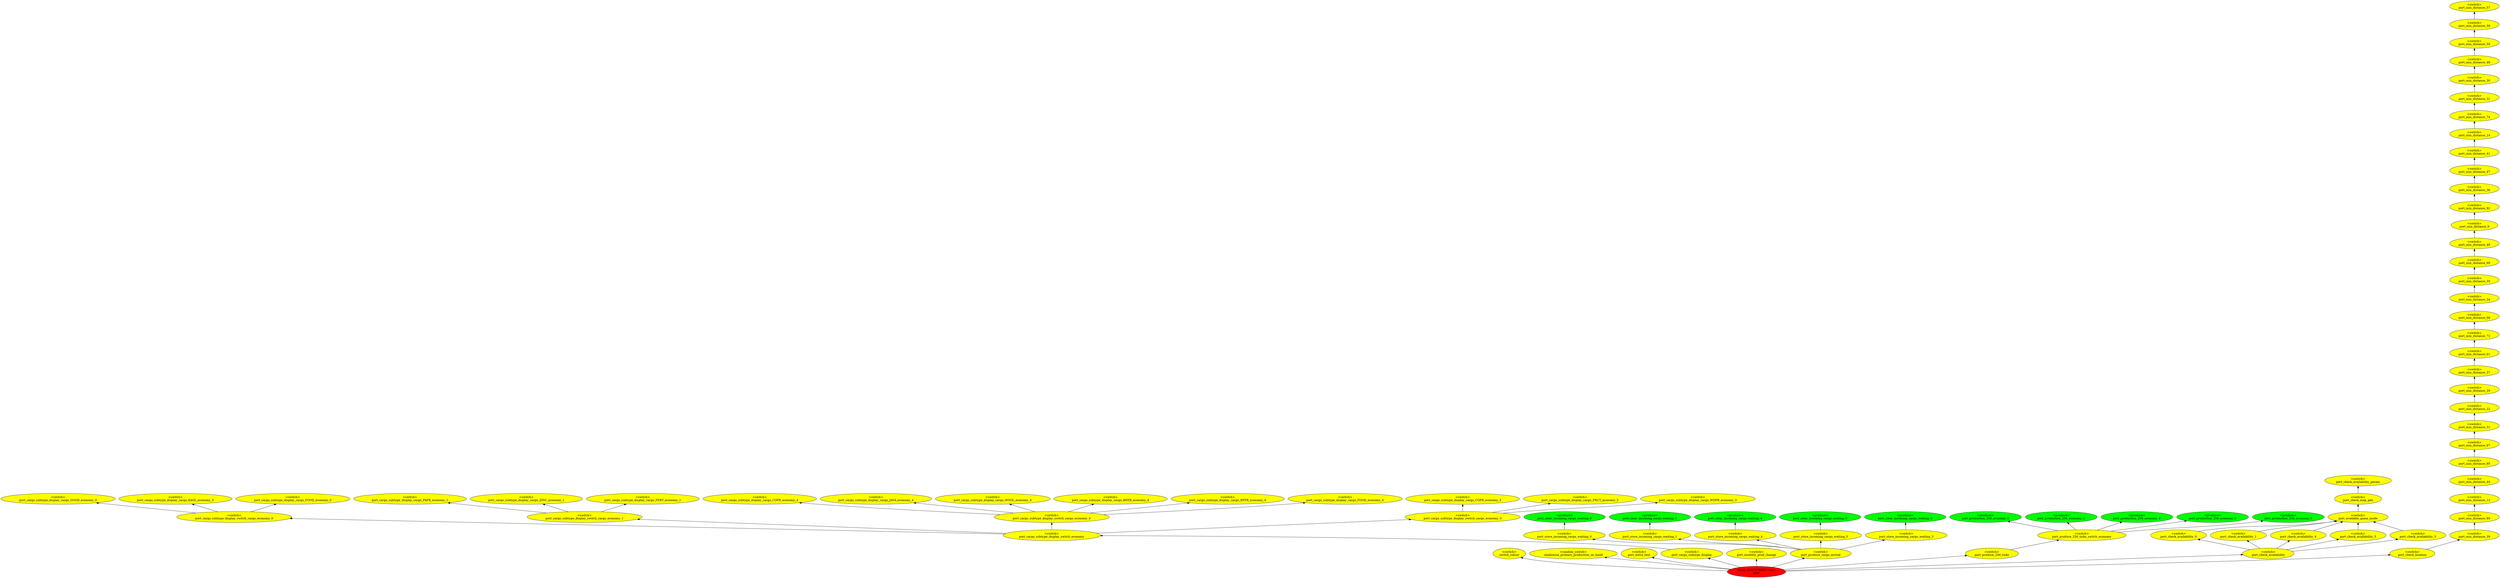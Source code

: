 digraph {
rankdir="BT"
switch_colour [fillcolor=yellow style="filled" label="<switch>\nswitch_colour"]
randomise_primary_production_on_build [fillcolor=yellow style="filled" label="<random_switch>\nrandomise_primary_production_on_build"]
port_extra_text [fillcolor=yellow style="filled" label="<switch>\nport_extra_text"]
port_cargo_subtype_display_cargo_GOOD_economy_0 [fillcolor=yellow style="filled" label="<switch>\nport_cargo_subtype_display_cargo_GOOD_economy_0"]
port_cargo_subtype_display_cargo_KAOL_economy_0 [fillcolor=yellow style="filled" label="<switch>\nport_cargo_subtype_display_cargo_KAOL_economy_0"]
port_cargo_subtype_display_cargo_FOOD_economy_0 [fillcolor=yellow style="filled" label="<switch>\nport_cargo_subtype_display_cargo_FOOD_economy_0"]
port_cargo_subtype_display_switch_cargo_economy_0 [fillcolor=yellow style="filled" label="<switch>\nport_cargo_subtype_display_switch_cargo_economy_0"]
port_cargo_subtype_display_cargo_PAPR_economy_1 [fillcolor=yellow style="filled" label="<switch>\nport_cargo_subtype_display_cargo_PAPR_economy_1"]
port_cargo_subtype_display_cargo_ZINC_economy_1 [fillcolor=yellow style="filled" label="<switch>\nport_cargo_subtype_display_cargo_ZINC_economy_1"]
port_cargo_subtype_display_cargo_FERT_economy_1 [fillcolor=yellow style="filled" label="<switch>\nport_cargo_subtype_display_cargo_FERT_economy_1"]
port_cargo_subtype_display_switch_cargo_economy_1 [fillcolor=yellow style="filled" label="<switch>\nport_cargo_subtype_display_switch_cargo_economy_1"]
port_cargo_subtype_display_cargo_COPR_economy_4 [fillcolor=yellow style="filled" label="<switch>\nport_cargo_subtype_display_cargo_COPR_economy_4"]
port_cargo_subtype_display_cargo_JAVA_economy_4 [fillcolor=yellow style="filled" label="<switch>\nport_cargo_subtype_display_cargo_JAVA_economy_4"]
port_cargo_subtype_display_cargo_WOOL_economy_4 [fillcolor=yellow style="filled" label="<switch>\nport_cargo_subtype_display_cargo_WOOL_economy_4"]
port_cargo_subtype_display_cargo_BEER_economy_4 [fillcolor=yellow style="filled" label="<switch>\nport_cargo_subtype_display_cargo_BEER_economy_4"]
port_cargo_subtype_display_cargo_RFPR_economy_4 [fillcolor=yellow style="filled" label="<switch>\nport_cargo_subtype_display_cargo_RFPR_economy_4"]
port_cargo_subtype_display_cargo_FOOD_economy_4 [fillcolor=yellow style="filled" label="<switch>\nport_cargo_subtype_display_cargo_FOOD_economy_4"]
port_cargo_subtype_display_switch_cargo_economy_4 [fillcolor=yellow style="filled" label="<switch>\nport_cargo_subtype_display_switch_cargo_economy_4"]
port_cargo_subtype_display_cargo_COPR_economy_3 [fillcolor=yellow style="filled" label="<switch>\nport_cargo_subtype_display_cargo_COPR_economy_3"]
port_cargo_subtype_display_cargo_FRUT_economy_3 [fillcolor=yellow style="filled" label="<switch>\nport_cargo_subtype_display_cargo_FRUT_economy_3"]
port_cargo_subtype_display_cargo_WDPR_economy_3 [fillcolor=yellow style="filled" label="<switch>\nport_cargo_subtype_display_cargo_WDPR_economy_3"]
port_cargo_subtype_display_switch_cargo_economy_3 [fillcolor=yellow style="filled" label="<switch>\nport_cargo_subtype_display_switch_cargo_economy_3"]
port_cargo_subtype_display_switch_economy [fillcolor=yellow style="filled" label="<switch>\nport_cargo_subtype_display_switch_economy"]
port_cargo_subtype_display [fillcolor=yellow style="filled" label="<switch>\nport_cargo_subtype_display"]
port_monthly_prod_change [fillcolor=yellow style="filled" label="<switch>\nport_monthly_prod_change"]
port_clear_incoming_cargo_waiting_0 [fillcolor=green style="filled" label="<produce>\nport_clear_incoming_cargo_waiting_0"]
port_store_incoming_cargo_waiting_0 [fillcolor=yellow style="filled" label="<switch>\nport_store_incoming_cargo_waiting_0"]
port_clear_incoming_cargo_waiting_1 [fillcolor=green style="filled" label="<produce>\nport_clear_incoming_cargo_waiting_1"]
port_store_incoming_cargo_waiting_1 [fillcolor=yellow style="filled" label="<switch>\nport_store_incoming_cargo_waiting_1"]
port_clear_incoming_cargo_waiting_4 [fillcolor=green style="filled" label="<produce>\nport_clear_incoming_cargo_waiting_4"]
port_store_incoming_cargo_waiting_4 [fillcolor=yellow style="filled" label="<switch>\nport_store_incoming_cargo_waiting_4"]
port_clear_incoming_cargo_waiting_5 [fillcolor=green style="filled" label="<produce>\nport_clear_incoming_cargo_waiting_5"]
port_store_incoming_cargo_waiting_5 [fillcolor=yellow style="filled" label="<switch>\nport_store_incoming_cargo_waiting_5"]
port_clear_incoming_cargo_waiting_3 [fillcolor=green style="filled" label="<produce>\nport_clear_incoming_cargo_waiting_3"]
port_store_incoming_cargo_waiting_3 [fillcolor=yellow style="filled" label="<switch>\nport_store_incoming_cargo_waiting_3"]
port_produce_cargo_arrival [fillcolor=yellow style="filled" label="<switch>\nport_produce_cargo_arrival"]
port_production_256_economy_0 [fillcolor=green style="filled" label="<produce>\nport_production_256_economy_0"]
port_production_256_economy_1 [fillcolor=green style="filled" label="<produce>\nport_production_256_economy_1"]
port_production_256_economy_4 [fillcolor=green style="filled" label="<produce>\nport_production_256_economy_4"]
port_production_256_economy_5 [fillcolor=green style="filled" label="<produce>\nport_production_256_economy_5"]
port_production_256_economy_3 [fillcolor=green style="filled" label="<produce>\nport_production_256_economy_3"]
port_produce_256_ticks_switch_economy [fillcolor=yellow style="filled" label="<switch>\nport_produce_256_ticks_switch_economy"]
port_produce_256_ticks [fillcolor=yellow style="filled" label="<switch>\nport_produce_256_ticks"]
port_check_availability_param [fillcolor=yellow style="filled" label="<switch>\nport_check_availability_param"]
port_check_map_gen [fillcolor=yellow style="filled" label="<switch>\nport_check_map_gen"]
port_available_game_mode [fillcolor=yellow style="filled" label="<switch>\nport_available_game_mode"]
port_check_availability_0 [fillcolor=yellow style="filled" label="<switch>\nport_check_availability_0"]
port_check_availability_1 [fillcolor=yellow style="filled" label="<switch>\nport_check_availability_1"]
port_check_availability_4 [fillcolor=yellow style="filled" label="<switch>\nport_check_availability_4"]
port_check_availability_5 [fillcolor=yellow style="filled" label="<switch>\nport_check_availability_5"]
port_check_availability_3 [fillcolor=yellow style="filled" label="<switch>\nport_check_availability_3"]
port_check_availability [fillcolor=yellow style="filled" label="<switch>\nport_check_availability"]
port_min_distance_57 [fillcolor=yellow style="filled" label="<switch>\nport_min_distance_57"]
port_min_distance_56 [fillcolor=yellow style="filled" label="<switch>\nport_min_distance_56"]
port_min_distance_50 [fillcolor=yellow style="filled" label="<switch>\nport_min_distance_50"]
port_min_distance_48 [fillcolor=yellow style="filled" label="<switch>\nport_min_distance_48"]
port_min_distance_30 [fillcolor=yellow style="filled" label="<switch>\nport_min_distance_30"]
port_min_distance_31 [fillcolor=yellow style="filled" label="<switch>\nport_min_distance_31"]
port_min_distance_74 [fillcolor=yellow style="filled" label="<switch>\nport_min_distance_74"]
port_min_distance_14 [fillcolor=yellow style="filled" label="<switch>\nport_min_distance_14"]
port_min_distance_41 [fillcolor=yellow style="filled" label="<switch>\nport_min_distance_41"]
port_min_distance_47 [fillcolor=yellow style="filled" label="<switch>\nport_min_distance_47"]
port_min_distance_36 [fillcolor=yellow style="filled" label="<switch>\nport_min_distance_36"]
port_min_distance_82 [fillcolor=yellow style="filled" label="<switch>\nport_min_distance_82"]
port_min_distance_9 [fillcolor=yellow style="filled" label="<switch>\nport_min_distance_9"]
port_min_distance_49 [fillcolor=yellow style="filled" label="<switch>\nport_min_distance_49"]
port_min_distance_69 [fillcolor=yellow style="filled" label="<switch>\nport_min_distance_69"]
port_min_distance_35 [fillcolor=yellow style="filled" label="<switch>\nport_min_distance_35"]
port_min_distance_34 [fillcolor=yellow style="filled" label="<switch>\nport_min_distance_34"]
port_min_distance_68 [fillcolor=yellow style="filled" label="<switch>\nport_min_distance_68"]
port_min_distance_72 [fillcolor=yellow style="filled" label="<switch>\nport_min_distance_72"]
port_min_distance_61 [fillcolor=yellow style="filled" label="<switch>\nport_min_distance_61"]
port_min_distance_37 [fillcolor=yellow style="filled" label="<switch>\nport_min_distance_37"]
port_min_distance_29 [fillcolor=yellow style="filled" label="<switch>\nport_min_distance_29"]
port_min_distance_22 [fillcolor=yellow style="filled" label="<switch>\nport_min_distance_22"]
port_min_distance_51 [fillcolor=yellow style="filled" label="<switch>\nport_min_distance_51"]
port_min_distance_67 [fillcolor=yellow style="filled" label="<switch>\nport_min_distance_67"]
port_min_distance_85 [fillcolor=yellow style="filled" label="<switch>\nport_min_distance_85"]
port_min_distance_44 [fillcolor=yellow style="filled" label="<switch>\nport_min_distance_44"]
port_min_distance_12 [fillcolor=yellow style="filled" label="<switch>\nport_min_distance_12"]
port_min_distance_60 [fillcolor=yellow style="filled" label="<switch>\nport_min_distance_60"]
port_min_distance_39 [fillcolor=yellow style="filled" label="<switch>\nport_min_distance_39"]
port_check_location [fillcolor=yellow style="filled" label="<switch>\nport_check_location"]
port [fillcolor=red style="filled" label="FEAT_INDUSTRIES <39>\nport"]
port_min_distance_67->port_min_distance_51
port_cargo_subtype_display_switch_cargo_economy_1->port_cargo_subtype_display_cargo_ZINC_economy_1
port_min_distance_56->port_min_distance_57
port_produce_256_ticks->port_produce_256_ticks_switch_economy
port_check_availability_3->port_available_game_mode
port_check_availability->port_check_availability_3
port->port_produce_256_ticks
port->switch_colour
port->randomise_primary_production_on_build
port_produce_cargo_arrival->port_store_incoming_cargo_waiting_5
port_cargo_subtype_display_switch_economy->port_cargo_subtype_display_switch_cargo_economy_1
port_check_map_gen->port_check_availability_param
port_min_distance_12->port_min_distance_44
port_min_distance_72->port_min_distance_68
port_check_availability_5->port_available_game_mode
port_min_distance_68->port_min_distance_34
port_cargo_subtype_display_switch_cargo_economy_4->port_cargo_subtype_display_cargo_COPR_economy_4
port->port_produce_cargo_arrival
port_min_distance_29->port_min_distance_37
port_cargo_subtype_display_switch_economy->port_cargo_subtype_display_switch_cargo_economy_3
port_min_distance_34->port_min_distance_35
port_min_distance_35->port_min_distance_69
port_min_distance_44->port_min_distance_85
port_store_incoming_cargo_waiting_1->port_clear_incoming_cargo_waiting_1
port_cargo_subtype_display_switch_economy->port_cargo_subtype_display_switch_cargo_economy_4
port_min_distance_60->port_min_distance_12
port_cargo_subtype_display_switch_cargo_economy_3->port_cargo_subtype_display_cargo_COPR_economy_3
port_min_distance_69->port_min_distance_49
port_cargo_subtype_display_switch_cargo_economy_4->port_cargo_subtype_display_cargo_RFPR_economy_4
port_min_distance_61->port_min_distance_72
port_store_incoming_cargo_waiting_4->port_clear_incoming_cargo_waiting_4
port_min_distance_9->port_min_distance_82
port_cargo_subtype_display_switch_cargo_economy_0->port_cargo_subtype_display_cargo_FOOD_economy_0
port_check_availability_4->port_available_game_mode
port_min_distance_31->port_min_distance_30
port_cargo_subtype_display_switch_cargo_economy_0->port_cargo_subtype_display_cargo_KAOL_economy_0
port->port_extra_text
port_min_distance_48->port_min_distance_50
port->port_monthly_prod_change
port_min_distance_74->port_min_distance_31
port_produce_cargo_arrival->port_store_incoming_cargo_waiting_0
port_store_incoming_cargo_waiting_0->port_clear_incoming_cargo_waiting_0
port_cargo_subtype_display_switch_cargo_economy_4->port_cargo_subtype_display_cargo_FOOD_economy_4
port_check_availability->port_check_availability_1
port_store_incoming_cargo_waiting_5->port_clear_incoming_cargo_waiting_5
port_produce_256_ticks_switch_economy->port_production_256_economy_3
port_produce_cargo_arrival->port_store_incoming_cargo_waiting_3
port_min_distance_36->port_min_distance_47
port_cargo_subtype_display_switch_cargo_economy_3->port_cargo_subtype_display_cargo_FRUT_economy_3
port_check_availability->port_check_availability_4
port_store_incoming_cargo_waiting_3->port_clear_incoming_cargo_waiting_3
port_cargo_subtype_display_switch_cargo_economy_3->port_cargo_subtype_display_cargo_WDPR_economy_3
port_cargo_subtype_display_switch_economy->port_cargo_subtype_display_switch_cargo_economy_0
port_min_distance_37->port_min_distance_61
port_cargo_subtype_display_switch_cargo_economy_0->port_cargo_subtype_display_cargo_GOOD_economy_0
port_available_game_mode->port_check_map_gen
port_check_availability->port_check_availability_0
port_produce_256_ticks_switch_economy->port_production_256_economy_5
port_cargo_subtype_display_switch_cargo_economy_4->port_cargo_subtype_display_cargo_BEER_economy_4
port_min_distance_47->port_min_distance_41
port_check_availability->port_check_availability_5
port_cargo_subtype_display_switch_cargo_economy_4->port_cargo_subtype_display_cargo_WOOL_economy_4
port_produce_256_ticks_switch_economy->port_production_256_economy_4
port_check_availability_0->port_available_game_mode
port_cargo_subtype_display->port_cargo_subtype_display_switch_economy
port_min_distance_39->port_min_distance_60
port_produce_256_ticks_switch_economy->port_production_256_economy_1
port_min_distance_49->port_min_distance_9
port_min_distance_30->port_min_distance_48
port_cargo_subtype_display_switch_cargo_economy_4->port_cargo_subtype_display_cargo_JAVA_economy_4
port_min_distance_50->port_min_distance_56
port_min_distance_85->port_min_distance_67
port_cargo_subtype_display_switch_cargo_economy_1->port_cargo_subtype_display_cargo_PAPR_economy_1
port_produce_256_ticks_switch_economy->port_production_256_economy_0
port_cargo_subtype_display_switch_cargo_economy_1->port_cargo_subtype_display_cargo_FERT_economy_1
port_produce_cargo_arrival->port_store_incoming_cargo_waiting_4
port->port_cargo_subtype_display
port_min_distance_82->port_min_distance_36
port->port_check_location
port_produce_cargo_arrival->port_store_incoming_cargo_waiting_1
port->port_check_availability
port_min_distance_41->port_min_distance_14
port_check_availability_1->port_available_game_mode
port_min_distance_22->port_min_distance_29
port_min_distance_14->port_min_distance_74
port_check_location->port_min_distance_39
port_min_distance_51->port_min_distance_22
}
